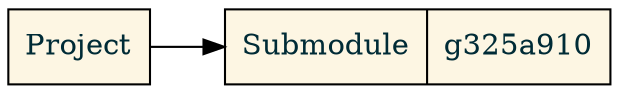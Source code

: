 digraph submodule {
  // Defaults:
  graph [ layout=dot, rankdir=LR ];
  node  [ shape=record
        , style=filled
        , fontcolor="#002b36"
        , fillcolor="#fdf6e3"
        ];

  // Nodes:
  p [label="Project"];
  s [label="{Submodule|g325a910}"];

  p -> s;
}
